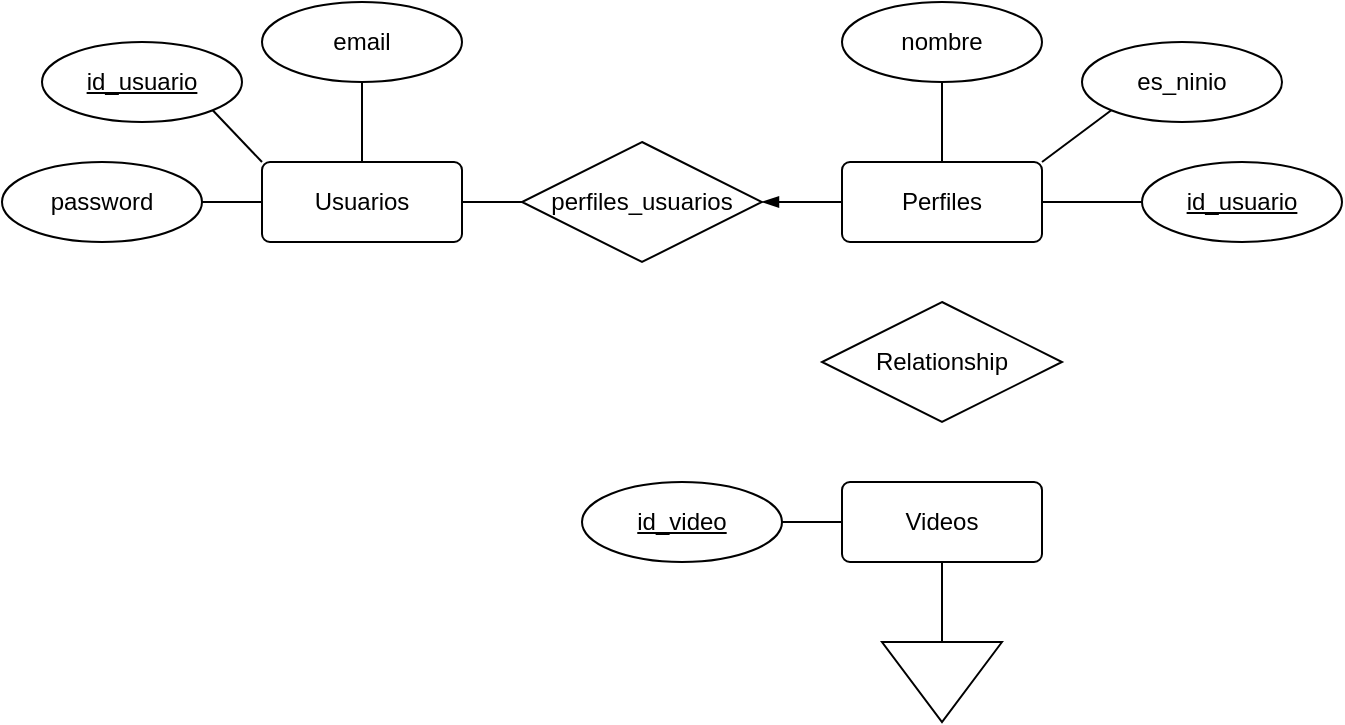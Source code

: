 <mxfile version="24.7.8">
  <diagram name="Page-1" id="gCT1FDV2jVaIOtYsIkrg">
    <mxGraphModel dx="1050" dy="629" grid="1" gridSize="10" guides="1" tooltips="1" connect="1" arrows="1" fold="1" page="1" pageScale="1" pageWidth="827" pageHeight="1169" math="0" shadow="0">
      <root>
        <mxCell id="0" />
        <mxCell id="1" parent="0" />
        <mxCell id="Wbc1LBwKcGl7PwvALmff-1" value="Usuarios" style="rounded=1;arcSize=10;whiteSpace=wrap;html=1;align=center;" parent="1" vertex="1">
          <mxGeometry x="160" y="200" width="100" height="40" as="geometry" />
        </mxCell>
        <mxCell id="Wbc1LBwKcGl7PwvALmff-2" value="id_usuario" style="ellipse;whiteSpace=wrap;html=1;align=center;fontStyle=4" parent="1" vertex="1">
          <mxGeometry x="50" y="140" width="100" height="40" as="geometry" />
        </mxCell>
        <mxCell id="Wbc1LBwKcGl7PwvALmff-4" value="password" style="ellipse;whiteSpace=wrap;html=1;align=center;" parent="1" vertex="1">
          <mxGeometry x="30" y="200" width="100" height="40" as="geometry" />
        </mxCell>
        <mxCell id="Wbc1LBwKcGl7PwvALmff-5" value="email" style="ellipse;whiteSpace=wrap;html=1;align=center;" parent="1" vertex="1">
          <mxGeometry x="160" y="120" width="100" height="40" as="geometry" />
        </mxCell>
        <mxCell id="Wbc1LBwKcGl7PwvALmff-6" value="Perfiles" style="rounded=1;arcSize=10;whiteSpace=wrap;html=1;align=center;" parent="1" vertex="1">
          <mxGeometry x="450" y="200" width="100" height="40" as="geometry" />
        </mxCell>
        <mxCell id="Wbc1LBwKcGl7PwvALmff-7" value="nombre" style="ellipse;whiteSpace=wrap;html=1;align=center;" parent="1" vertex="1">
          <mxGeometry x="450" y="120" width="100" height="40" as="geometry" />
        </mxCell>
        <mxCell id="Wbc1LBwKcGl7PwvALmff-8" value="es_ninio" style="ellipse;whiteSpace=wrap;html=1;align=center;" parent="1" vertex="1">
          <mxGeometry x="570" y="140" width="100" height="40" as="geometry" />
        </mxCell>
        <mxCell id="Wbc1LBwKcGl7PwvALmff-9" value="perfiles_usuarios" style="shape=rhombus;perimeter=rhombusPerimeter;whiteSpace=wrap;html=1;align=center;" parent="1" vertex="1">
          <mxGeometry x="290" y="190" width="120" height="60" as="geometry" />
        </mxCell>
        <mxCell id="Wbc1LBwKcGl7PwvALmff-11" value="" style="endArrow=none;html=1;rounded=0;exitX=1;exitY=0.5;exitDx=0;exitDy=0;entryX=0;entryY=0.5;entryDx=0;entryDy=0;startArrow=blockThin;startFill=1;" parent="1" source="Wbc1LBwKcGl7PwvALmff-9" target="Wbc1LBwKcGl7PwvALmff-6" edge="1">
          <mxGeometry width="50" height="50" relative="1" as="geometry">
            <mxPoint x="390" y="350" as="sourcePoint" />
            <mxPoint x="440" y="300" as="targetPoint" />
          </mxGeometry>
        </mxCell>
        <mxCell id="Wbc1LBwKcGl7PwvALmff-12" value="" style="endArrow=none;html=1;rounded=0;exitX=1;exitY=0.5;exitDx=0;exitDy=0;entryX=0;entryY=0.5;entryDx=0;entryDy=0;" parent="1" source="Wbc1LBwKcGl7PwvALmff-1" target="Wbc1LBwKcGl7PwvALmff-9" edge="1">
          <mxGeometry width="50" height="50" relative="1" as="geometry">
            <mxPoint x="390" y="350" as="sourcePoint" />
            <mxPoint x="440" y="300" as="targetPoint" />
          </mxGeometry>
        </mxCell>
        <mxCell id="Wbc1LBwKcGl7PwvALmff-13" value="" style="endArrow=none;html=1;rounded=0;entryX=0.5;entryY=1;entryDx=0;entryDy=0;exitX=0.5;exitY=0;exitDx=0;exitDy=0;" parent="1" source="Wbc1LBwKcGl7PwvALmff-1" target="Wbc1LBwKcGl7PwvALmff-5" edge="1">
          <mxGeometry width="50" height="50" relative="1" as="geometry">
            <mxPoint x="350" y="320" as="sourcePoint" />
            <mxPoint x="400" y="270" as="targetPoint" />
          </mxGeometry>
        </mxCell>
        <mxCell id="Wbc1LBwKcGl7PwvALmff-14" value="" style="endArrow=none;html=1;rounded=0;entryX=1;entryY=1;entryDx=0;entryDy=0;exitX=0;exitY=0;exitDx=0;exitDy=0;" parent="1" source="Wbc1LBwKcGl7PwvALmff-1" target="Wbc1LBwKcGl7PwvALmff-2" edge="1">
          <mxGeometry width="50" height="50" relative="1" as="geometry">
            <mxPoint x="350" y="320" as="sourcePoint" />
            <mxPoint x="400" y="270" as="targetPoint" />
          </mxGeometry>
        </mxCell>
        <mxCell id="Wbc1LBwKcGl7PwvALmff-15" value="" style="endArrow=none;html=1;rounded=0;exitX=1;exitY=0.5;exitDx=0;exitDy=0;entryX=0;entryY=0.5;entryDx=0;entryDy=0;" parent="1" source="Wbc1LBwKcGl7PwvALmff-4" target="Wbc1LBwKcGl7PwvALmff-1" edge="1">
          <mxGeometry width="50" height="50" relative="1" as="geometry">
            <mxPoint x="350" y="320" as="sourcePoint" />
            <mxPoint x="400" y="270" as="targetPoint" />
          </mxGeometry>
        </mxCell>
        <mxCell id="Wbc1LBwKcGl7PwvALmff-16" value="" style="endArrow=none;html=1;rounded=0;entryX=0.5;entryY=1;entryDx=0;entryDy=0;exitX=0.5;exitY=0;exitDx=0;exitDy=0;" parent="1" source="Wbc1LBwKcGl7PwvALmff-6" target="Wbc1LBwKcGl7PwvALmff-7" edge="1">
          <mxGeometry width="50" height="50" relative="1" as="geometry">
            <mxPoint x="360" y="320" as="sourcePoint" />
            <mxPoint x="410" y="270" as="targetPoint" />
          </mxGeometry>
        </mxCell>
        <mxCell id="Wbc1LBwKcGl7PwvALmff-17" value="" style="endArrow=none;html=1;rounded=0;entryX=0;entryY=1;entryDx=0;entryDy=0;exitX=1;exitY=0;exitDx=0;exitDy=0;" parent="1" source="Wbc1LBwKcGl7PwvALmff-6" target="Wbc1LBwKcGl7PwvALmff-8" edge="1">
          <mxGeometry width="50" height="50" relative="1" as="geometry">
            <mxPoint x="360" y="320" as="sourcePoint" />
            <mxPoint x="410" y="270" as="targetPoint" />
          </mxGeometry>
        </mxCell>
        <mxCell id="7iIFMJO4pHaGlxwWz7XZ-1" value="Videos" style="rounded=1;arcSize=10;whiteSpace=wrap;html=1;align=center;" vertex="1" parent="1">
          <mxGeometry x="450" y="360" width="100" height="40" as="geometry" />
        </mxCell>
        <mxCell id="7iIFMJO4pHaGlxwWz7XZ-2" value="&lt;u&gt;id_video&lt;/u&gt;" style="ellipse;whiteSpace=wrap;html=1;align=center;" vertex="1" parent="1">
          <mxGeometry x="320" y="360" width="100" height="40" as="geometry" />
        </mxCell>
        <mxCell id="7iIFMJO4pHaGlxwWz7XZ-5" value="" style="endArrow=none;html=1;rounded=0;exitX=1;exitY=0.5;exitDx=0;exitDy=0;entryX=0;entryY=0.5;entryDx=0;entryDy=0;" edge="1" parent="1" source="7iIFMJO4pHaGlxwWz7XZ-2" target="7iIFMJO4pHaGlxwWz7XZ-1">
          <mxGeometry width="50" height="50" relative="1" as="geometry">
            <mxPoint x="410" y="350" as="sourcePoint" />
            <mxPoint x="460" y="300" as="targetPoint" />
          </mxGeometry>
        </mxCell>
        <mxCell id="7iIFMJO4pHaGlxwWz7XZ-7" value="id_usuario" style="ellipse;whiteSpace=wrap;html=1;align=center;fontStyle=4" vertex="1" parent="1">
          <mxGeometry x="600" y="200" width="100" height="40" as="geometry" />
        </mxCell>
        <mxCell id="7iIFMJO4pHaGlxwWz7XZ-8" value="" style="endArrow=none;html=1;rounded=0;entryX=0;entryY=0.5;entryDx=0;entryDy=0;exitX=1;exitY=0.5;exitDx=0;exitDy=0;" edge="1" parent="1" source="Wbc1LBwKcGl7PwvALmff-6" target="7iIFMJO4pHaGlxwWz7XZ-7">
          <mxGeometry width="50" height="50" relative="1" as="geometry">
            <mxPoint x="400" y="350" as="sourcePoint" />
            <mxPoint x="450" y="300" as="targetPoint" />
          </mxGeometry>
        </mxCell>
        <mxCell id="7iIFMJO4pHaGlxwWz7XZ-9" value="" style="triangle;whiteSpace=wrap;html=1;rotation=90;" vertex="1" parent="1">
          <mxGeometry x="480" y="430" width="40" height="60" as="geometry" />
        </mxCell>
        <mxCell id="7iIFMJO4pHaGlxwWz7XZ-11" value="" style="endArrow=none;html=1;rounded=0;exitX=0;exitY=0.5;exitDx=0;exitDy=0;entryX=0.5;entryY=1;entryDx=0;entryDy=0;" edge="1" parent="1" source="7iIFMJO4pHaGlxwWz7XZ-9" target="7iIFMJO4pHaGlxwWz7XZ-1">
          <mxGeometry width="50" height="50" relative="1" as="geometry">
            <mxPoint x="410" y="350" as="sourcePoint" />
            <mxPoint x="460" y="300" as="targetPoint" />
          </mxGeometry>
        </mxCell>
        <mxCell id="7iIFMJO4pHaGlxwWz7XZ-12" value="Relationship" style="shape=rhombus;perimeter=rhombusPerimeter;whiteSpace=wrap;html=1;align=center;" vertex="1" parent="1">
          <mxGeometry x="440" y="270" width="120" height="60" as="geometry" />
        </mxCell>
      </root>
    </mxGraphModel>
  </diagram>
</mxfile>
